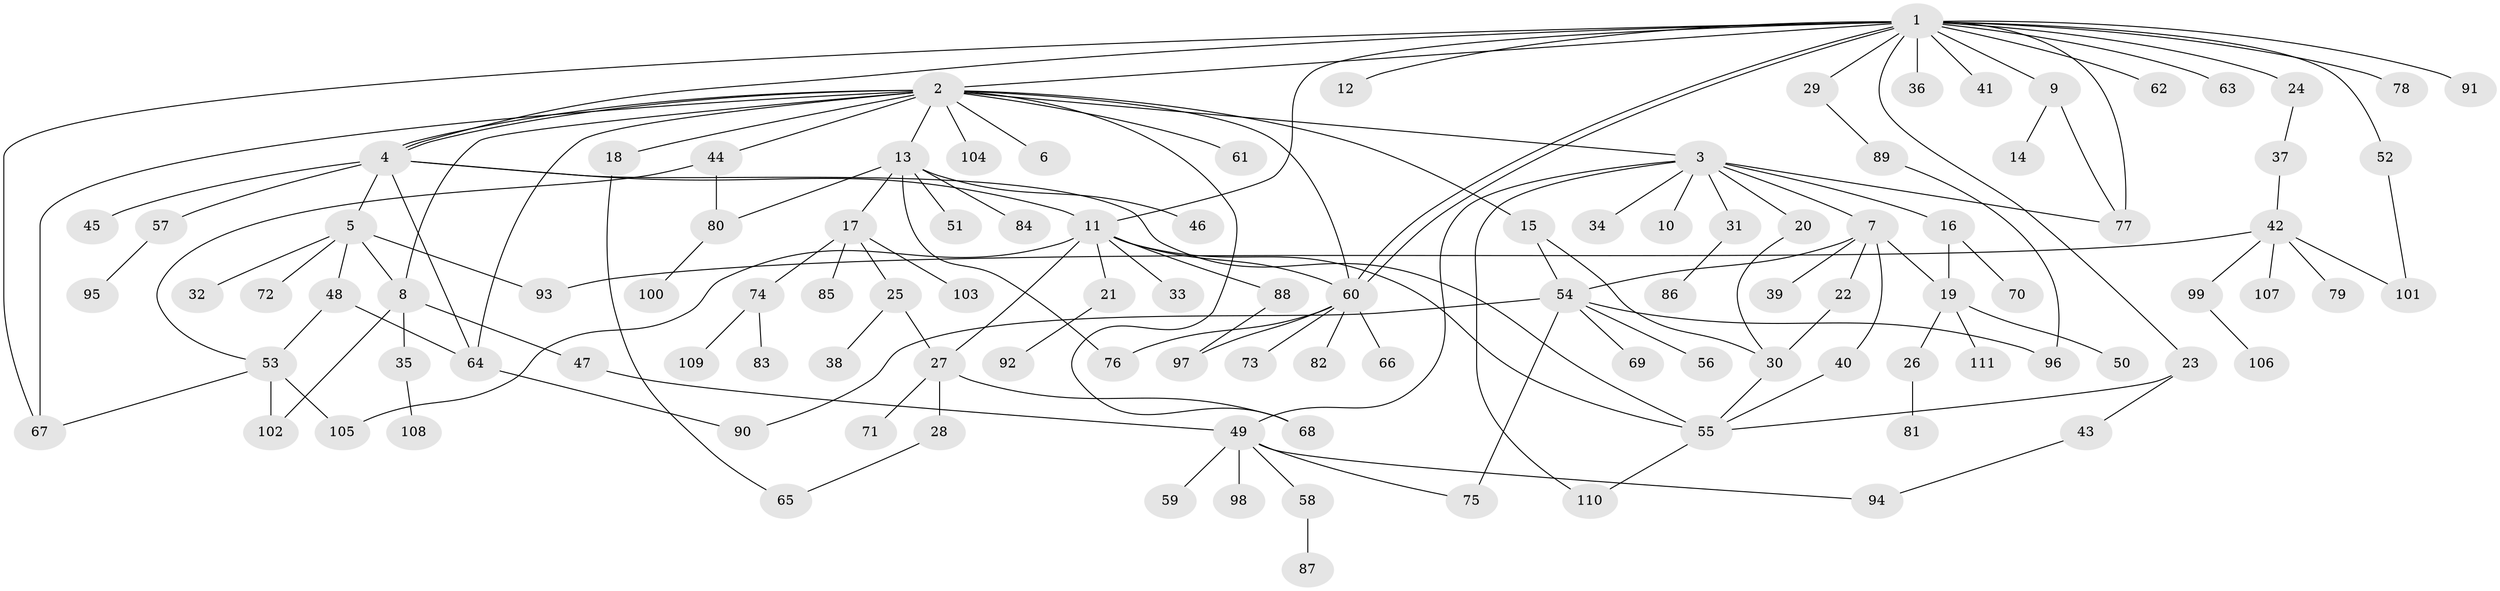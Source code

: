 // Generated by graph-tools (version 1.1) at 2025/26/03/09/25 03:26:01]
// undirected, 111 vertices, 148 edges
graph export_dot {
graph [start="1"]
  node [color=gray90,style=filled];
  1;
  2;
  3;
  4;
  5;
  6;
  7;
  8;
  9;
  10;
  11;
  12;
  13;
  14;
  15;
  16;
  17;
  18;
  19;
  20;
  21;
  22;
  23;
  24;
  25;
  26;
  27;
  28;
  29;
  30;
  31;
  32;
  33;
  34;
  35;
  36;
  37;
  38;
  39;
  40;
  41;
  42;
  43;
  44;
  45;
  46;
  47;
  48;
  49;
  50;
  51;
  52;
  53;
  54;
  55;
  56;
  57;
  58;
  59;
  60;
  61;
  62;
  63;
  64;
  65;
  66;
  67;
  68;
  69;
  70;
  71;
  72;
  73;
  74;
  75;
  76;
  77;
  78;
  79;
  80;
  81;
  82;
  83;
  84;
  85;
  86;
  87;
  88;
  89;
  90;
  91;
  92;
  93;
  94;
  95;
  96;
  97;
  98;
  99;
  100;
  101;
  102;
  103;
  104;
  105;
  106;
  107;
  108;
  109;
  110;
  111;
  1 -- 2;
  1 -- 4;
  1 -- 9;
  1 -- 11;
  1 -- 12;
  1 -- 23;
  1 -- 24;
  1 -- 29;
  1 -- 36;
  1 -- 41;
  1 -- 52;
  1 -- 60;
  1 -- 60;
  1 -- 62;
  1 -- 63;
  1 -- 67;
  1 -- 77;
  1 -- 78;
  1 -- 91;
  2 -- 3;
  2 -- 4;
  2 -- 4;
  2 -- 6;
  2 -- 8;
  2 -- 13;
  2 -- 15;
  2 -- 18;
  2 -- 44;
  2 -- 60;
  2 -- 61;
  2 -- 64;
  2 -- 67;
  2 -- 68;
  2 -- 104;
  3 -- 7;
  3 -- 10;
  3 -- 16;
  3 -- 20;
  3 -- 31;
  3 -- 34;
  3 -- 49;
  3 -- 77;
  3 -- 110;
  4 -- 5;
  4 -- 11;
  4 -- 45;
  4 -- 55;
  4 -- 57;
  4 -- 64;
  5 -- 8;
  5 -- 32;
  5 -- 48;
  5 -- 72;
  5 -- 93;
  7 -- 19;
  7 -- 22;
  7 -- 39;
  7 -- 40;
  7 -- 54;
  8 -- 35;
  8 -- 47;
  8 -- 102;
  9 -- 14;
  9 -- 77;
  11 -- 21;
  11 -- 27;
  11 -- 33;
  11 -- 55;
  11 -- 60;
  11 -- 88;
  11 -- 105;
  13 -- 17;
  13 -- 46;
  13 -- 51;
  13 -- 76;
  13 -- 80;
  13 -- 84;
  15 -- 30;
  15 -- 54;
  16 -- 19;
  16 -- 70;
  17 -- 25;
  17 -- 74;
  17 -- 85;
  17 -- 103;
  18 -- 65;
  19 -- 26;
  19 -- 50;
  19 -- 111;
  20 -- 30;
  21 -- 92;
  22 -- 30;
  23 -- 43;
  23 -- 55;
  24 -- 37;
  25 -- 27;
  25 -- 38;
  26 -- 81;
  27 -- 28;
  27 -- 68;
  27 -- 71;
  28 -- 65;
  29 -- 89;
  30 -- 55;
  31 -- 86;
  35 -- 108;
  37 -- 42;
  40 -- 55;
  42 -- 79;
  42 -- 93;
  42 -- 99;
  42 -- 101;
  42 -- 107;
  43 -- 94;
  44 -- 53;
  44 -- 80;
  47 -- 49;
  48 -- 53;
  48 -- 64;
  49 -- 58;
  49 -- 59;
  49 -- 75;
  49 -- 94;
  49 -- 98;
  52 -- 101;
  53 -- 67;
  53 -- 102;
  53 -- 105;
  54 -- 56;
  54 -- 69;
  54 -- 75;
  54 -- 90;
  54 -- 96;
  55 -- 110;
  57 -- 95;
  58 -- 87;
  60 -- 66;
  60 -- 73;
  60 -- 76;
  60 -- 82;
  60 -- 97;
  64 -- 90;
  74 -- 83;
  74 -- 109;
  80 -- 100;
  88 -- 97;
  89 -- 96;
  99 -- 106;
}
